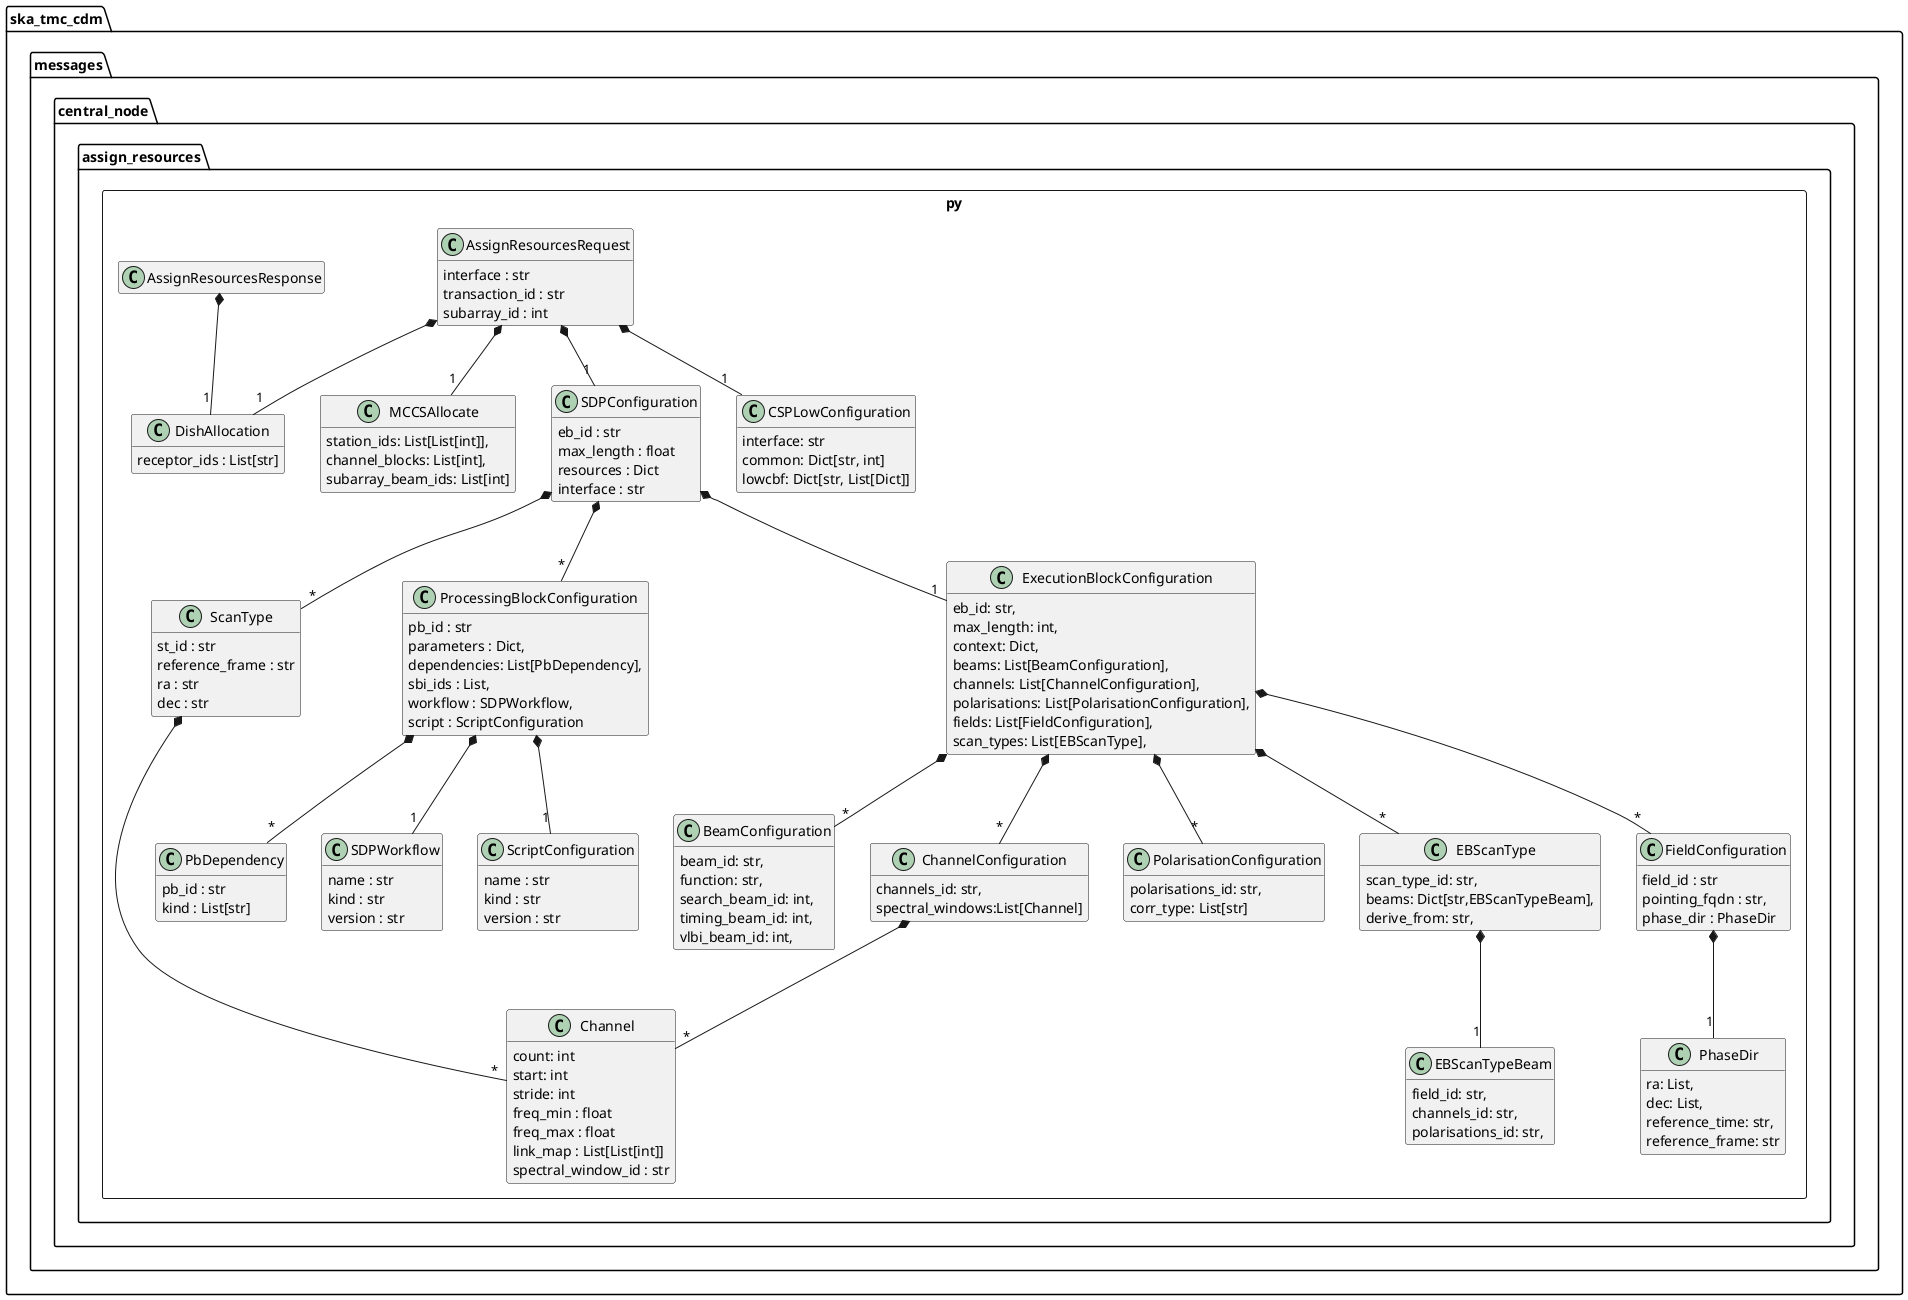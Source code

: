 @startuml
hide empty members

package ska_tmc_cdm.messages.central_node {
    package assign_resources.py <<Rectangle>> {
        class DishAllocation {
            receptor_ids : List[str]
        }

        class MCCSAllocate {
            station_ids: List[List[int]],
            channel_blocks: List[int],
            subarray_beam_ids: List[int]
        }

        class Channel {
            count: int
            start: int
            stride: int
            freq_min : float
            freq_max : float
            link_map : List[List[int]]
            spectral_window_id : str
        }

        class ScanType {
            st_id : str
            reference_frame : str
            ra : str
            dec : str
        }
        ScanType *-- "*" Channel

        class PbDependency {
            pb_id : str
            kind : List[str]
        }


        class PhaseDir {
            ra: List,
            dec: List, 
            reference_time: str, 
            reference_frame: str
        }
        class BeamConfiguration {
            beam_id: str,
            function: str,
            search_beam_id: int,
            timing_beam_id: int,
            vlbi_beam_id: int,
        }
        class ChannelConfiguration {
            channels_id: str,
            spectral_windows:List[Channel] 
        }
        ChannelConfiguration  *-- "*" Channel

        class PolarisationConfiguration {
            polarisations_id: str,
            corr_type: List[str]  
        }
        class EBScanTypeBeam {
            field_id: str,
            channels_id: str,
            polarisations_id: str, 
        }
        class EBScanType {
            scan_type_id: str,
            beams: Dict[str,EBScanTypeBeam],
            derive_from: str, 
        }
        EBScanType  *-- "1" EBScanTypeBeam

        class FieldConfiguration {
            field_id : str
            pointing_fqdn : str,
            phase_dir : PhaseDir
        }

        FieldConfiguration  *-- "1" PhaseDir

        class SDPWorkflow {
            name : str
            kind : str
            version : str
        }
        
        class ScriptConfiguration {
            name : str
            kind : str
            version : str
        }

        class ProcessingBlockConfiguration {
            pb_id : str
            parameters : Dict,
            dependencies: List[PbDependency],
            sbi_ids : List,
            workflow : SDPWorkflow,
            script : ScriptConfiguration
        }
        ProcessingBlockConfiguration  *-- "1" SDPWorkflow
        ProcessingBlockConfiguration  *-- "*" PbDependency
        ProcessingBlockConfiguration  *-- "1" ScriptConfiguration

        class ExecutionBlockConfiguration {
            eb_id: str,
            max_length: int,
            context: Dict,
            beams: List[BeamConfiguration],
            channels: List[ChannelConfiguration],
            polarisations: List[PolarisationConfiguration],
            fields: List[FieldConfiguration],
            scan_types: List[EBScanType],
        }

        ExecutionBlockConfiguration  *-- "*" BeamConfiguration
        ExecutionBlockConfiguration  *-- "*" ChannelConfiguration
        ExecutionBlockConfiguration  *-- "*" PolarisationConfiguration
        ExecutionBlockConfiguration  *-- "*" FieldConfiguration
        ExecutionBlockConfiguration  *-- "*" EBScanType


        class SDPConfiguration {
            eb_id : str
            max_length : float
            resources : Dict
            interface : str
        }
        SDPConfiguration *-- "*" ScanType
        SDPConfiguration *-- "*" ProcessingBlockConfiguration
        SDPConfiguration *-- "1" ExecutionBlockConfiguration

        class CSPLowConfiguration {
            interface: str
            common: Dict[str, int]
            lowcbf: Dict[str, List[Dict]]
        }

        class AssignResourcesRequest {
            interface : str
            transaction_id : str
            subarray_id : int
        }

        AssignResourcesRequest *-- "1" DishAllocation
        AssignResourcesRequest *-- "1" MCCSAllocate
        AssignResourcesRequest *-- "1" SDPConfiguration
        AssignResourcesRequest *-- "1" CSPLowConfiguration

        class AssignResourcesResponse
        AssignResourcesResponse *-- "1" DishAllocation
	}
}
@enduml